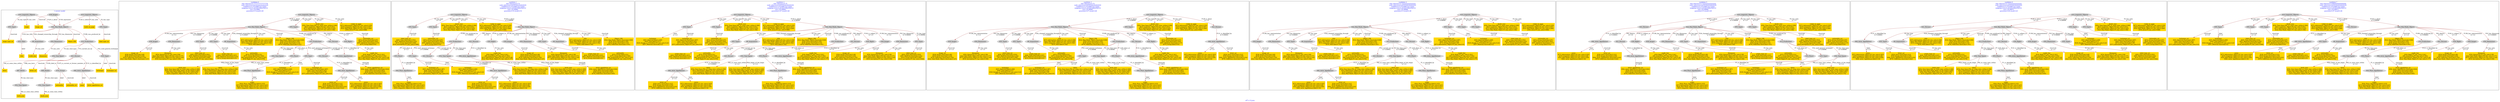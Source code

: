 digraph n0 {
fontcolor="blue"
remincross="true"
label="s07-s-13.json"
subgraph cluster_0 {
label="1-correct model"
n2[style="filled",color="white",fillcolor="lightgray",label="E12_Production1"];
n3[style="filled",color="white",fillcolor="lightgray",label="E21_Person1"];
n4[style="filled",color="white",fillcolor="lightgray",label="E55_Type1"];
n5[style="filled",color="white",fillcolor="lightgray",label="E52_Time-Span1"];
n6[style="filled",color="white",fillcolor="lightgray",label="E69_Death1"];
n7[style="filled",color="white",fillcolor="lightgray",label="E74_Group1"];
n8[style="filled",color="white",fillcolor="lightgray",label="E82_Actor_Appellation1"];
n9[style="filled",color="white",fillcolor="lightgray",label="E67_Birth1"];
n10[shape="plaintext",style="filled",fillcolor="gold",label="Artist_uri"];
n11[style="filled",color="white",fillcolor="lightgray",label="E22_Man-Made_Object1"];
n12[style="filled",color="white",fillcolor="lightgray",label="E35_Title1"];
n13[style="filled",color="white",fillcolor="lightgray",label="E8_Acquisition1"];
n14[style="filled",color="white",fillcolor="lightgray",label="E54_Dimension1"];
n15[shape="plaintext",style="filled",fillcolor="gold",label="Object_URI"];
n16[style="filled",color="white",fillcolor="lightgray",label="E33_Linguistic_Object1"];
n17[style="filled",color="white",fillcolor="lightgray",label="E55_Type2"];
n18[shape="plaintext",style="filled",fillcolor="gold",label="Label_on_page"];
n19[style="filled",color="white",fillcolor="lightgray",label="E33_Linguistic_Object2"];
n20[style="filled",color="white",fillcolor="lightgray",label="E55_Type3"];
n21[shape="plaintext",style="filled",fillcolor="gold",label="origin"];
n22[shape="plaintext",style="filled",fillcolor="gold",label="title"];
n23[style="filled",color="white",fillcolor="lightgray",label="E38_Image1"];
n24[shape="plaintext",style="filled",fillcolor="gold",label="image_url"];
n25[shape="plaintext",style="filled",fillcolor="gold",label="dates"];
n26[style="filled",color="white",fillcolor="lightgray",label="E52_Time-Span2"];
n27[shape="plaintext",style="filled",fillcolor="gold",label="birth_year"];
n28[style="filled",color="white",fillcolor="lightgray",label="E52_Time-Span3"];
n29[shape="plaintext",style="filled",fillcolor="gold",label="death_year"];
n30[shape="plaintext",style="filled",fillcolor="gold",label="dimension"];
n31[shape="plaintext",style="filled",fillcolor="gold",label="technique_uri"];
n32[shape="plaintext",style="filled",fillcolor="gold",label="technique"];
n33[shape="plaintext",style="filled",fillcolor="gold",label="label_type_uri"];
n34[shape="plaintext",style="filled",fillcolor="gold",label="origin_type_uri"];
n35[shape="plaintext",style="filled",fillcolor="gold",label="nationality_uri"];
n36[shape="plaintext",style="filled",fillcolor="gold",label="nationality"];
n37[shape="plaintext",style="filled",fillcolor="gold",label="Artist_appellation_uri"];
n38[shape="plaintext",style="filled",fillcolor="gold",label="name"];
n39[shape="plaintext",style="filled",fillcolor="gold",label="credit_line"];
}
subgraph cluster_1 {
label="candidate 0\nlink coherence:0.7777777777777778\nnode coherence:0.8181818181818182\nconfidence:0.3751698732172543\nmapping score:0.4416435462558312\ncost:134.9996\n-precision:0.5-recall:0.49"
n41[style="filled",color="white",fillcolor="lightgray",label="E12_Production1"];
n42[style="filled",color="white",fillcolor="lightgray",label="E21_Person1"];
n43[style="filled",color="white",fillcolor="lightgray",label="E52_Time-Span2"];
n44[style="filled",color="white",fillcolor="lightgray",label="E53_Place1"];
n45[style="filled",color="white",fillcolor="lightgray",label="E55_Type1"];
n46[style="filled",color="white",fillcolor="lightgray",label="E82_Actor_Appellation1"];
n47[style="filled",color="white",fillcolor="lightgray",label="E21_Person2"];
n48[style="filled",color="white",fillcolor="lightgray",label="E82_Actor_Appellation2"];
n49[style="filled",color="white",fillcolor="lightgray",label="E22_Man-Made_Object1"];
n50[style="filled",color="white",fillcolor="lightgray",label="E30_Right1"];
n51[style="filled",color="white",fillcolor="lightgray",label="E38_Image1"];
n52[style="filled",color="white",fillcolor="lightgray",label="E54_Dimension1"];
n53[style="filled",color="white",fillcolor="lightgray",label="E55_Type2"];
n54[style="filled",color="white",fillcolor="lightgray",label="E55_Type3"];
n55[style="filled",color="white",fillcolor="lightgray",label="E8_Acquisition1"];
n56[style="filled",color="white",fillcolor="lightgray",label="E33_Linguistic_Object2"];
n57[style="filled",color="white",fillcolor="lightgray",label="E55_Type4"];
n58[style="filled",color="white",fillcolor="lightgray",label="E44_Place_Appellation1"];
n59[shape="plaintext",style="filled",fillcolor="gold",label="origin\n[E44_Place_Appellation,label,0.315]\n[E73_Information_Object,P3_has_note,0.247]\n[E22_Man-Made_Object,P3_has_note,0.227]\n[E33_Linguistic_Object,P3_has_note,0.21]"];
n60[shape="plaintext",style="filled",fillcolor="gold",label="dimension\n[E54_Dimension,P3_has_note,0.56]\n[E22_Man-Made_Object,P3_has_note,0.177]\n[E73_Information_Object,P3_has_note,0.154]\n[E34_Inscription,P3_has_note,0.109]"];
n61[shape="plaintext",style="filled",fillcolor="gold",label="nationality\n[E74_Group,label,0.51]\n[E74_Group,classLink,0.305]\n[E8_Acquisition,P3_has_note,0.107]\n[E30_Right,P3_has_note,0.078]"];
n62[shape="plaintext",style="filled",fillcolor="gold",label="title\n[E73_Information_Object,P3_has_note,0.339]\n[E22_Man-Made_Object,P3_has_note,0.326]\n[E33_Linguistic_Object,P3_has_note,0.192]\n[E35_Title,label,0.142]"];
n63[shape="plaintext",style="filled",fillcolor="gold",label="death_year\n[E52_Time-Span,P82_at_some_time_within,0.306]\n[E33_Linguistic_Object,P3_has_note,0.251]\n[E73_Information_Object,P3_has_note,0.245]\n[E22_Man-Made_Object,P3_has_note,0.198]"];
n64[shape="plaintext",style="filled",fillcolor="gold",label="name\n[E73_Information_Object,P3_has_note,0.303]\n[E33_Linguistic_Object,P3_has_note,0.28]\n[E22_Man-Made_Object,P3_has_note,0.226]\n[E82_Actor_Appellation,label,0.19]"];
n65[shape="plaintext",style="filled",fillcolor="gold",label="dates\n[E52_Time-Span,P82_at_some_time_within,0.358]\n[E73_Information_Object,P3_has_note,0.234]\n[E33_Linguistic_Object,P3_has_note,0.215]\n[E22_Man-Made_Object,P3_has_note,0.193]"];
n66[shape="plaintext",style="filled",fillcolor="gold",label="Artist_appellation_uri\n[E82_Actor_Appellation,classLink,0.844]\n[E39_Actor,classLink,0.063]\n[E38_Image,classLink,0.047]\n[E78_Collection,classLink,0.045]"];
n67[shape="plaintext",style="filled",fillcolor="gold",label="Label_on_page\n[E73_Information_Object,P3_has_note,0.335]\n[E33_Linguistic_Object,P3_has_note,0.307]\n[E22_Man-Made_Object,P3_has_note,0.269]\n[E39_Actor,P3_has_note,0.088]"];
n68[shape="plaintext",style="filled",fillcolor="gold",label="Object_URI\n[E22_Man-Made_Object,classLink,0.646]\n[E39_Actor,classLink,0.142]\n[E38_Image,classLink,0.112]\n[E78_Collection,classLink,0.101]"];
n69[shape="plaintext",style="filled",fillcolor="gold",label="technique\n[E57_Material,label,0.309]\n[E55_Type,label,0.271]\n[E29_Design_or_Procedure,P3_has_note,0.22]\n[E57_Material,classLink,0.2]"];
n70[shape="plaintext",style="filled",fillcolor="gold",label="credit_line\n[E30_Right,P3_has_note,0.341]\n[E8_Acquisition,P3_has_note,0.302]\n[E73_Information_Object,P3_has_note,0.18]\n[E22_Man-Made_Object,P3_has_note,0.177]"];
n71[shape="plaintext",style="filled",fillcolor="gold",label="Artist_uri\n[E39_Actor,classLink,0.312]\n[E38_Image,classLink,0.234]\n[E82_Actor_Appellation,classLink,0.232]\n[E78_Collection,classLink,0.222]"];
n72[shape="plaintext",style="filled",fillcolor="gold",label="nationality_uri\n[E74_Group,classLink,0.67]\n[E55_Type,classLink,0.183]\n[E57_Material,classLink,0.117]\n[E74_Group,label,0.03]"];
n73[shape="plaintext",style="filled",fillcolor="gold",label="image_url\n[E38_Image,classLink,0.48]\n[E39_Actor,classLink,0.218]\n[E78_Collection,classLink,0.155]\n[E22_Man-Made_Object,classLink,0.147]"];
n74[shape="plaintext",style="filled",fillcolor="gold",label="label_type_uri\n[E55_Type,classLink,0.553]\n[E57_Material,classLink,0.232]\n[E74_Group,classLink,0.209]\n[E34_Inscription,P3_has_note,0.006]"];
n75[shape="plaintext",style="filled",fillcolor="gold",label="technique_uri\n[E57_Material,classLink,0.387]\n[E55_Type,classLink,0.322]\n[E74_Group,classLink,0.29]\n[E73_Information_Object,P3_has_note,0.0]"];
n76[shape="plaintext",style="filled",fillcolor="gold",label="origin_type_uri\n[E55_Type,classLink,0.557]\n[E57_Material,classLink,0.233]\n[E74_Group,classLink,0.21]"];
n77[shape="plaintext",style="filled",fillcolor="gold",label="birth_year\n[E52_Time-Span,P82_at_some_time_within,0.309]\n[E52_Time-Span,P82a_begin_of_the_begin,0.282]\n[E52_Time-Span,P82b_end_of_the_end,0.235]\n[E33_Linguistic_Object,P3_has_note,0.174]"];
}
subgraph cluster_2 {
label="candidate 1\nlink coherence:0.75\nnode coherence:0.8181818181818182\nconfidence:0.3751698732172543\nmapping score:0.4416435462558312\ncost:134.99962\n-precision:0.53-recall:0.51"
n79[style="filled",color="white",fillcolor="lightgray",label="E12_Production1"];
n80[style="filled",color="white",fillcolor="lightgray",label="E21_Person1"];
n81[style="filled",color="white",fillcolor="lightgray",label="E52_Time-Span2"];
n82[style="filled",color="white",fillcolor="lightgray",label="E53_Place1"];
n83[style="filled",color="white",fillcolor="lightgray",label="E55_Type1"];
n84[style="filled",color="white",fillcolor="lightgray",label="E82_Actor_Appellation1"];
n85[style="filled",color="white",fillcolor="lightgray",label="E21_Person2"];
n86[style="filled",color="white",fillcolor="lightgray",label="E82_Actor_Appellation2"];
n87[style="filled",color="white",fillcolor="lightgray",label="E22_Man-Made_Object1"];
n88[style="filled",color="white",fillcolor="lightgray",label="E30_Right1"];
n89[style="filled",color="white",fillcolor="lightgray",label="E38_Image1"];
n90[style="filled",color="white",fillcolor="lightgray",label="E54_Dimension1"];
n91[style="filled",color="white",fillcolor="lightgray",label="E55_Type3"];
n92[style="filled",color="white",fillcolor="lightgray",label="E8_Acquisition1"];
n93[style="filled",color="white",fillcolor="lightgray",label="E33_Linguistic_Object2"];
n94[style="filled",color="white",fillcolor="lightgray",label="E55_Type2"];
n95[style="filled",color="white",fillcolor="lightgray",label="E55_Type4"];
n96[style="filled",color="white",fillcolor="lightgray",label="E44_Place_Appellation1"];
n97[shape="plaintext",style="filled",fillcolor="gold",label="origin\n[E44_Place_Appellation,label,0.315]\n[E73_Information_Object,P3_has_note,0.247]\n[E22_Man-Made_Object,P3_has_note,0.227]\n[E33_Linguistic_Object,P3_has_note,0.21]"];
n98[shape="plaintext",style="filled",fillcolor="gold",label="dimension\n[E54_Dimension,P3_has_note,0.56]\n[E22_Man-Made_Object,P3_has_note,0.177]\n[E73_Information_Object,P3_has_note,0.154]\n[E34_Inscription,P3_has_note,0.109]"];
n99[shape="plaintext",style="filled",fillcolor="gold",label="nationality\n[E74_Group,label,0.51]\n[E74_Group,classLink,0.305]\n[E8_Acquisition,P3_has_note,0.107]\n[E30_Right,P3_has_note,0.078]"];
n100[shape="plaintext",style="filled",fillcolor="gold",label="title\n[E73_Information_Object,P3_has_note,0.339]\n[E22_Man-Made_Object,P3_has_note,0.326]\n[E33_Linguistic_Object,P3_has_note,0.192]\n[E35_Title,label,0.142]"];
n101[shape="plaintext",style="filled",fillcolor="gold",label="death_year\n[E52_Time-Span,P82_at_some_time_within,0.306]\n[E33_Linguistic_Object,P3_has_note,0.251]\n[E73_Information_Object,P3_has_note,0.245]\n[E22_Man-Made_Object,P3_has_note,0.198]"];
n102[shape="plaintext",style="filled",fillcolor="gold",label="name\n[E73_Information_Object,P3_has_note,0.303]\n[E33_Linguistic_Object,P3_has_note,0.28]\n[E22_Man-Made_Object,P3_has_note,0.226]\n[E82_Actor_Appellation,label,0.19]"];
n103[shape="plaintext",style="filled",fillcolor="gold",label="dates\n[E52_Time-Span,P82_at_some_time_within,0.358]\n[E73_Information_Object,P3_has_note,0.234]\n[E33_Linguistic_Object,P3_has_note,0.215]\n[E22_Man-Made_Object,P3_has_note,0.193]"];
n104[shape="plaintext",style="filled",fillcolor="gold",label="Artist_appellation_uri\n[E82_Actor_Appellation,classLink,0.844]\n[E39_Actor,classLink,0.063]\n[E38_Image,classLink,0.047]\n[E78_Collection,classLink,0.045]"];
n105[shape="plaintext",style="filled",fillcolor="gold",label="Label_on_page\n[E73_Information_Object,P3_has_note,0.335]\n[E33_Linguistic_Object,P3_has_note,0.307]\n[E22_Man-Made_Object,P3_has_note,0.269]\n[E39_Actor,P3_has_note,0.088]"];
n106[shape="plaintext",style="filled",fillcolor="gold",label="Object_URI\n[E22_Man-Made_Object,classLink,0.646]\n[E39_Actor,classLink,0.142]\n[E38_Image,classLink,0.112]\n[E78_Collection,classLink,0.101]"];
n107[shape="plaintext",style="filled",fillcolor="gold",label="technique\n[E57_Material,label,0.309]\n[E55_Type,label,0.271]\n[E29_Design_or_Procedure,P3_has_note,0.22]\n[E57_Material,classLink,0.2]"];
n108[shape="plaintext",style="filled",fillcolor="gold",label="credit_line\n[E30_Right,P3_has_note,0.341]\n[E8_Acquisition,P3_has_note,0.302]\n[E73_Information_Object,P3_has_note,0.18]\n[E22_Man-Made_Object,P3_has_note,0.177]"];
n109[shape="plaintext",style="filled",fillcolor="gold",label="Artist_uri\n[E39_Actor,classLink,0.312]\n[E38_Image,classLink,0.234]\n[E82_Actor_Appellation,classLink,0.232]\n[E78_Collection,classLink,0.222]"];
n110[shape="plaintext",style="filled",fillcolor="gold",label="nationality_uri\n[E74_Group,classLink,0.67]\n[E55_Type,classLink,0.183]\n[E57_Material,classLink,0.117]\n[E74_Group,label,0.03]"];
n111[shape="plaintext",style="filled",fillcolor="gold",label="image_url\n[E38_Image,classLink,0.48]\n[E39_Actor,classLink,0.218]\n[E78_Collection,classLink,0.155]\n[E22_Man-Made_Object,classLink,0.147]"];
n112[shape="plaintext",style="filled",fillcolor="gold",label="label_type_uri\n[E55_Type,classLink,0.553]\n[E57_Material,classLink,0.232]\n[E74_Group,classLink,0.209]\n[E34_Inscription,P3_has_note,0.006]"];
n113[shape="plaintext",style="filled",fillcolor="gold",label="technique_uri\n[E57_Material,classLink,0.387]\n[E55_Type,classLink,0.322]\n[E74_Group,classLink,0.29]\n[E73_Information_Object,P3_has_note,0.0]"];
n114[shape="plaintext",style="filled",fillcolor="gold",label="origin_type_uri\n[E55_Type,classLink,0.557]\n[E57_Material,classLink,0.233]\n[E74_Group,classLink,0.21]"];
n115[shape="plaintext",style="filled",fillcolor="gold",label="birth_year\n[E52_Time-Span,P82_at_some_time_within,0.309]\n[E52_Time-Span,P82a_begin_of_the_begin,0.282]\n[E52_Time-Span,P82b_end_of_the_end,0.235]\n[E33_Linguistic_Object,P3_has_note,0.174]"];
}
subgraph cluster_3 {
label="candidate 2\nlink coherence:0.75\nnode coherence:0.8181818181818182\nconfidence:0.3751698732172543\nmapping score:0.4416435462558312\ncost:134.99964\n-precision:0.47-recall:0.46"
n117[style="filled",color="white",fillcolor="lightgray",label="E12_Production1"];
n118[style="filled",color="white",fillcolor="lightgray",label="E21_Person1"];
n119[style="filled",color="white",fillcolor="lightgray",label="E52_Time-Span2"];
n120[style="filled",color="white",fillcolor="lightgray",label="E53_Place1"];
n121[style="filled",color="white",fillcolor="lightgray",label="E82_Actor_Appellation1"];
n122[style="filled",color="white",fillcolor="lightgray",label="E21_Person2"];
n123[style="filled",color="white",fillcolor="lightgray",label="E82_Actor_Appellation2"];
n124[style="filled",color="white",fillcolor="lightgray",label="E22_Man-Made_Object1"];
n125[style="filled",color="white",fillcolor="lightgray",label="E30_Right1"];
n126[style="filled",color="white",fillcolor="lightgray",label="E38_Image1"];
n127[style="filled",color="white",fillcolor="lightgray",label="E54_Dimension1"];
n128[style="filled",color="white",fillcolor="lightgray",label="E55_Type2"];
n129[style="filled",color="white",fillcolor="lightgray",label="E55_Type3"];
n130[style="filled",color="white",fillcolor="lightgray",label="E8_Acquisition1"];
n131[style="filled",color="white",fillcolor="lightgray",label="E33_Linguistic_Object2"];
n132[style="filled",color="white",fillcolor="lightgray",label="E55_Type1"];
n133[style="filled",color="white",fillcolor="lightgray",label="E55_Type4"];
n134[style="filled",color="white",fillcolor="lightgray",label="E44_Place_Appellation1"];
n135[shape="plaintext",style="filled",fillcolor="gold",label="origin\n[E44_Place_Appellation,label,0.315]\n[E73_Information_Object,P3_has_note,0.247]\n[E22_Man-Made_Object,P3_has_note,0.227]\n[E33_Linguistic_Object,P3_has_note,0.21]"];
n136[shape="plaintext",style="filled",fillcolor="gold",label="dimension\n[E54_Dimension,P3_has_note,0.56]\n[E22_Man-Made_Object,P3_has_note,0.177]\n[E73_Information_Object,P3_has_note,0.154]\n[E34_Inscription,P3_has_note,0.109]"];
n137[shape="plaintext",style="filled",fillcolor="gold",label="nationality\n[E74_Group,label,0.51]\n[E74_Group,classLink,0.305]\n[E8_Acquisition,P3_has_note,0.107]\n[E30_Right,P3_has_note,0.078]"];
n138[shape="plaintext",style="filled",fillcolor="gold",label="title\n[E73_Information_Object,P3_has_note,0.339]\n[E22_Man-Made_Object,P3_has_note,0.326]\n[E33_Linguistic_Object,P3_has_note,0.192]\n[E35_Title,label,0.142]"];
n139[shape="plaintext",style="filled",fillcolor="gold",label="death_year\n[E52_Time-Span,P82_at_some_time_within,0.306]\n[E33_Linguistic_Object,P3_has_note,0.251]\n[E73_Information_Object,P3_has_note,0.245]\n[E22_Man-Made_Object,P3_has_note,0.198]"];
n140[shape="plaintext",style="filled",fillcolor="gold",label="name\n[E73_Information_Object,P3_has_note,0.303]\n[E33_Linguistic_Object,P3_has_note,0.28]\n[E22_Man-Made_Object,P3_has_note,0.226]\n[E82_Actor_Appellation,label,0.19]"];
n141[shape="plaintext",style="filled",fillcolor="gold",label="dates\n[E52_Time-Span,P82_at_some_time_within,0.358]\n[E73_Information_Object,P3_has_note,0.234]\n[E33_Linguistic_Object,P3_has_note,0.215]\n[E22_Man-Made_Object,P3_has_note,0.193]"];
n142[shape="plaintext",style="filled",fillcolor="gold",label="Artist_appellation_uri\n[E82_Actor_Appellation,classLink,0.844]\n[E39_Actor,classLink,0.063]\n[E38_Image,classLink,0.047]\n[E78_Collection,classLink,0.045]"];
n143[shape="plaintext",style="filled",fillcolor="gold",label="Label_on_page\n[E73_Information_Object,P3_has_note,0.335]\n[E33_Linguistic_Object,P3_has_note,0.307]\n[E22_Man-Made_Object,P3_has_note,0.269]\n[E39_Actor,P3_has_note,0.088]"];
n144[shape="plaintext",style="filled",fillcolor="gold",label="Object_URI\n[E22_Man-Made_Object,classLink,0.646]\n[E39_Actor,classLink,0.142]\n[E38_Image,classLink,0.112]\n[E78_Collection,classLink,0.101]"];
n145[shape="plaintext",style="filled",fillcolor="gold",label="technique\n[E57_Material,label,0.309]\n[E55_Type,label,0.271]\n[E29_Design_or_Procedure,P3_has_note,0.22]\n[E57_Material,classLink,0.2]"];
n146[shape="plaintext",style="filled",fillcolor="gold",label="credit_line\n[E30_Right,P3_has_note,0.341]\n[E8_Acquisition,P3_has_note,0.302]\n[E73_Information_Object,P3_has_note,0.18]\n[E22_Man-Made_Object,P3_has_note,0.177]"];
n147[shape="plaintext",style="filled",fillcolor="gold",label="Artist_uri\n[E39_Actor,classLink,0.312]\n[E38_Image,classLink,0.234]\n[E82_Actor_Appellation,classLink,0.232]\n[E78_Collection,classLink,0.222]"];
n148[shape="plaintext",style="filled",fillcolor="gold",label="nationality_uri\n[E74_Group,classLink,0.67]\n[E55_Type,classLink,0.183]\n[E57_Material,classLink,0.117]\n[E74_Group,label,0.03]"];
n149[shape="plaintext",style="filled",fillcolor="gold",label="image_url\n[E38_Image,classLink,0.48]\n[E39_Actor,classLink,0.218]\n[E78_Collection,classLink,0.155]\n[E22_Man-Made_Object,classLink,0.147]"];
n150[shape="plaintext",style="filled",fillcolor="gold",label="label_type_uri\n[E55_Type,classLink,0.553]\n[E57_Material,classLink,0.232]\n[E74_Group,classLink,0.209]\n[E34_Inscription,P3_has_note,0.006]"];
n151[shape="plaintext",style="filled",fillcolor="gold",label="technique_uri\n[E57_Material,classLink,0.387]\n[E55_Type,classLink,0.322]\n[E74_Group,classLink,0.29]\n[E73_Information_Object,P3_has_note,0.0]"];
n152[shape="plaintext",style="filled",fillcolor="gold",label="origin_type_uri\n[E55_Type,classLink,0.557]\n[E57_Material,classLink,0.233]\n[E74_Group,classLink,0.21]"];
n153[shape="plaintext",style="filled",fillcolor="gold",label="birth_year\n[E52_Time-Span,P82_at_some_time_within,0.309]\n[E52_Time-Span,P82a_begin_of_the_begin,0.282]\n[E52_Time-Span,P82b_end_of_the_end,0.235]\n[E33_Linguistic_Object,P3_has_note,0.174]"];
}
subgraph cluster_4 {
label="candidate 3\nlink coherence:0.75\nnode coherence:0.8181818181818182\nconfidence:0.3751698732172543\nmapping score:0.4416435462558312\ncost:134.99967\n-precision:0.47-recall:0.46"
n155[style="filled",color="white",fillcolor="lightgray",label="E12_Production1"];
n156[style="filled",color="white",fillcolor="lightgray",label="E52_Time-Span2"];
n157[style="filled",color="white",fillcolor="lightgray",label="E53_Place1"];
n158[style="filled",color="white",fillcolor="lightgray",label="E55_Type1"];
n159[style="filled",color="white",fillcolor="lightgray",label="E21_Person1"];
n160[style="filled",color="white",fillcolor="lightgray",label="E82_Actor_Appellation1"];
n161[style="filled",color="white",fillcolor="lightgray",label="E21_Person2"];
n162[style="filled",color="white",fillcolor="lightgray",label="E82_Actor_Appellation2"];
n163[style="filled",color="white",fillcolor="lightgray",label="E22_Man-Made_Object1"];
n164[style="filled",color="white",fillcolor="lightgray",label="E30_Right1"];
n165[style="filled",color="white",fillcolor="lightgray",label="E38_Image1"];
n166[style="filled",color="white",fillcolor="lightgray",label="E54_Dimension1"];
n167[style="filled",color="white",fillcolor="lightgray",label="E55_Type2"];
n168[style="filled",color="white",fillcolor="lightgray",label="E55_Type3"];
n169[style="filled",color="white",fillcolor="lightgray",label="E8_Acquisition1"];
n170[style="filled",color="white",fillcolor="lightgray",label="E33_Linguistic_Object2"];
n171[style="filled",color="white",fillcolor="lightgray",label="E55_Type4"];
n172[style="filled",color="white",fillcolor="lightgray",label="E44_Place_Appellation1"];
n173[shape="plaintext",style="filled",fillcolor="gold",label="origin\n[E44_Place_Appellation,label,0.315]\n[E73_Information_Object,P3_has_note,0.247]\n[E22_Man-Made_Object,P3_has_note,0.227]\n[E33_Linguistic_Object,P3_has_note,0.21]"];
n174[shape="plaintext",style="filled",fillcolor="gold",label="dimension\n[E54_Dimension,P3_has_note,0.56]\n[E22_Man-Made_Object,P3_has_note,0.177]\n[E73_Information_Object,P3_has_note,0.154]\n[E34_Inscription,P3_has_note,0.109]"];
n175[shape="plaintext",style="filled",fillcolor="gold",label="nationality\n[E74_Group,label,0.51]\n[E74_Group,classLink,0.305]\n[E8_Acquisition,P3_has_note,0.107]\n[E30_Right,P3_has_note,0.078]"];
n176[shape="plaintext",style="filled",fillcolor="gold",label="title\n[E73_Information_Object,P3_has_note,0.339]\n[E22_Man-Made_Object,P3_has_note,0.326]\n[E33_Linguistic_Object,P3_has_note,0.192]\n[E35_Title,label,0.142]"];
n177[shape="plaintext",style="filled",fillcolor="gold",label="death_year\n[E52_Time-Span,P82_at_some_time_within,0.306]\n[E33_Linguistic_Object,P3_has_note,0.251]\n[E73_Information_Object,P3_has_note,0.245]\n[E22_Man-Made_Object,P3_has_note,0.198]"];
n178[shape="plaintext",style="filled",fillcolor="gold",label="name\n[E73_Information_Object,P3_has_note,0.303]\n[E33_Linguistic_Object,P3_has_note,0.28]\n[E22_Man-Made_Object,P3_has_note,0.226]\n[E82_Actor_Appellation,label,0.19]"];
n179[shape="plaintext",style="filled",fillcolor="gold",label="dates\n[E52_Time-Span,P82_at_some_time_within,0.358]\n[E73_Information_Object,P3_has_note,0.234]\n[E33_Linguistic_Object,P3_has_note,0.215]\n[E22_Man-Made_Object,P3_has_note,0.193]"];
n180[shape="plaintext",style="filled",fillcolor="gold",label="Artist_appellation_uri\n[E82_Actor_Appellation,classLink,0.844]\n[E39_Actor,classLink,0.063]\n[E38_Image,classLink,0.047]\n[E78_Collection,classLink,0.045]"];
n181[shape="plaintext",style="filled",fillcolor="gold",label="Label_on_page\n[E73_Information_Object,P3_has_note,0.335]\n[E33_Linguistic_Object,P3_has_note,0.307]\n[E22_Man-Made_Object,P3_has_note,0.269]\n[E39_Actor,P3_has_note,0.088]"];
n182[shape="plaintext",style="filled",fillcolor="gold",label="Object_URI\n[E22_Man-Made_Object,classLink,0.646]\n[E39_Actor,classLink,0.142]\n[E38_Image,classLink,0.112]\n[E78_Collection,classLink,0.101]"];
n183[shape="plaintext",style="filled",fillcolor="gold",label="technique\n[E57_Material,label,0.309]\n[E55_Type,label,0.271]\n[E29_Design_or_Procedure,P3_has_note,0.22]\n[E57_Material,classLink,0.2]"];
n184[shape="plaintext",style="filled",fillcolor="gold",label="credit_line\n[E30_Right,P3_has_note,0.341]\n[E8_Acquisition,P3_has_note,0.302]\n[E73_Information_Object,P3_has_note,0.18]\n[E22_Man-Made_Object,P3_has_note,0.177]"];
n185[shape="plaintext",style="filled",fillcolor="gold",label="Artist_uri\n[E39_Actor,classLink,0.312]\n[E38_Image,classLink,0.234]\n[E82_Actor_Appellation,classLink,0.232]\n[E78_Collection,classLink,0.222]"];
n186[shape="plaintext",style="filled",fillcolor="gold",label="nationality_uri\n[E74_Group,classLink,0.67]\n[E55_Type,classLink,0.183]\n[E57_Material,classLink,0.117]\n[E74_Group,label,0.03]"];
n187[shape="plaintext",style="filled",fillcolor="gold",label="image_url\n[E38_Image,classLink,0.48]\n[E39_Actor,classLink,0.218]\n[E78_Collection,classLink,0.155]\n[E22_Man-Made_Object,classLink,0.147]"];
n188[shape="plaintext",style="filled",fillcolor="gold",label="label_type_uri\n[E55_Type,classLink,0.553]\n[E57_Material,classLink,0.232]\n[E74_Group,classLink,0.209]\n[E34_Inscription,P3_has_note,0.006]"];
n189[shape="plaintext",style="filled",fillcolor="gold",label="technique_uri\n[E57_Material,classLink,0.387]\n[E55_Type,classLink,0.322]\n[E74_Group,classLink,0.29]\n[E73_Information_Object,P3_has_note,0.0]"];
n190[shape="plaintext",style="filled",fillcolor="gold",label="origin_type_uri\n[E55_Type,classLink,0.557]\n[E57_Material,classLink,0.233]\n[E74_Group,classLink,0.21]"];
n191[shape="plaintext",style="filled",fillcolor="gold",label="birth_year\n[E52_Time-Span,P82_at_some_time_within,0.309]\n[E52_Time-Span,P82a_begin_of_the_begin,0.282]\n[E52_Time-Span,P82b_end_of_the_end,0.235]\n[E33_Linguistic_Object,P3_has_note,0.174]"];
}
subgraph cluster_5 {
label="candidate 4\nlink coherence:0.7222222222222222\nnode coherence:0.8181818181818182\nconfidence:0.3751698732172543\nmapping score:0.4416435462558312\ncost:134.99966\n-precision:0.5-recall:0.49"
n193[style="filled",color="white",fillcolor="lightgray",label="E12_Production1"];
n194[style="filled",color="white",fillcolor="lightgray",label="E21_Person1"];
n195[style="filled",color="white",fillcolor="lightgray",label="E52_Time-Span2"];
n196[style="filled",color="white",fillcolor="lightgray",label="E53_Place1"];
n197[style="filled",color="white",fillcolor="lightgray",label="E82_Actor_Appellation1"];
n198[style="filled",color="white",fillcolor="lightgray",label="E21_Person2"];
n199[style="filled",color="white",fillcolor="lightgray",label="E82_Actor_Appellation2"];
n200[style="filled",color="white",fillcolor="lightgray",label="E22_Man-Made_Object1"];
n201[style="filled",color="white",fillcolor="lightgray",label="E30_Right1"];
n202[style="filled",color="white",fillcolor="lightgray",label="E38_Image1"];
n203[style="filled",color="white",fillcolor="lightgray",label="E54_Dimension1"];
n204[style="filled",color="white",fillcolor="lightgray",label="E55_Type3"];
n205[style="filled",color="white",fillcolor="lightgray",label="E8_Acquisition1"];
n206[style="filled",color="white",fillcolor="lightgray",label="E33_Linguistic_Object2"];
n207[style="filled",color="white",fillcolor="lightgray",label="E55_Type1"];
n208[style="filled",color="white",fillcolor="lightgray",label="E55_Type2"];
n209[style="filled",color="white",fillcolor="lightgray",label="E55_Type4"];
n210[style="filled",color="white",fillcolor="lightgray",label="E44_Place_Appellation1"];
n211[shape="plaintext",style="filled",fillcolor="gold",label="origin\n[E44_Place_Appellation,label,0.315]\n[E73_Information_Object,P3_has_note,0.247]\n[E22_Man-Made_Object,P3_has_note,0.227]\n[E33_Linguistic_Object,P3_has_note,0.21]"];
n212[shape="plaintext",style="filled",fillcolor="gold",label="dimension\n[E54_Dimension,P3_has_note,0.56]\n[E22_Man-Made_Object,P3_has_note,0.177]\n[E73_Information_Object,P3_has_note,0.154]\n[E34_Inscription,P3_has_note,0.109]"];
n213[shape="plaintext",style="filled",fillcolor="gold",label="nationality\n[E74_Group,label,0.51]\n[E74_Group,classLink,0.305]\n[E8_Acquisition,P3_has_note,0.107]\n[E30_Right,P3_has_note,0.078]"];
n214[shape="plaintext",style="filled",fillcolor="gold",label="title\n[E73_Information_Object,P3_has_note,0.339]\n[E22_Man-Made_Object,P3_has_note,0.326]\n[E33_Linguistic_Object,P3_has_note,0.192]\n[E35_Title,label,0.142]"];
n215[shape="plaintext",style="filled",fillcolor="gold",label="death_year\n[E52_Time-Span,P82_at_some_time_within,0.306]\n[E33_Linguistic_Object,P3_has_note,0.251]\n[E73_Information_Object,P3_has_note,0.245]\n[E22_Man-Made_Object,P3_has_note,0.198]"];
n216[shape="plaintext",style="filled",fillcolor="gold",label="name\n[E73_Information_Object,P3_has_note,0.303]\n[E33_Linguistic_Object,P3_has_note,0.28]\n[E22_Man-Made_Object,P3_has_note,0.226]\n[E82_Actor_Appellation,label,0.19]"];
n217[shape="plaintext",style="filled",fillcolor="gold",label="dates\n[E52_Time-Span,P82_at_some_time_within,0.358]\n[E73_Information_Object,P3_has_note,0.234]\n[E33_Linguistic_Object,P3_has_note,0.215]\n[E22_Man-Made_Object,P3_has_note,0.193]"];
n218[shape="plaintext",style="filled",fillcolor="gold",label="Artist_appellation_uri\n[E82_Actor_Appellation,classLink,0.844]\n[E39_Actor,classLink,0.063]\n[E38_Image,classLink,0.047]\n[E78_Collection,classLink,0.045]"];
n219[shape="plaintext",style="filled",fillcolor="gold",label="Label_on_page\n[E73_Information_Object,P3_has_note,0.335]\n[E33_Linguistic_Object,P3_has_note,0.307]\n[E22_Man-Made_Object,P3_has_note,0.269]\n[E39_Actor,P3_has_note,0.088]"];
n220[shape="plaintext",style="filled",fillcolor="gold",label="Object_URI\n[E22_Man-Made_Object,classLink,0.646]\n[E39_Actor,classLink,0.142]\n[E38_Image,classLink,0.112]\n[E78_Collection,classLink,0.101]"];
n221[shape="plaintext",style="filled",fillcolor="gold",label="technique\n[E57_Material,label,0.309]\n[E55_Type,label,0.271]\n[E29_Design_or_Procedure,P3_has_note,0.22]\n[E57_Material,classLink,0.2]"];
n222[shape="plaintext",style="filled",fillcolor="gold",label="credit_line\n[E30_Right,P3_has_note,0.341]\n[E8_Acquisition,P3_has_note,0.302]\n[E73_Information_Object,P3_has_note,0.18]\n[E22_Man-Made_Object,P3_has_note,0.177]"];
n223[shape="plaintext",style="filled",fillcolor="gold",label="Artist_uri\n[E39_Actor,classLink,0.312]\n[E38_Image,classLink,0.234]\n[E82_Actor_Appellation,classLink,0.232]\n[E78_Collection,classLink,0.222]"];
n224[shape="plaintext",style="filled",fillcolor="gold",label="nationality_uri\n[E74_Group,classLink,0.67]\n[E55_Type,classLink,0.183]\n[E57_Material,classLink,0.117]\n[E74_Group,label,0.03]"];
n225[shape="plaintext",style="filled",fillcolor="gold",label="image_url\n[E38_Image,classLink,0.48]\n[E39_Actor,classLink,0.218]\n[E78_Collection,classLink,0.155]\n[E22_Man-Made_Object,classLink,0.147]"];
n226[shape="plaintext",style="filled",fillcolor="gold",label="label_type_uri\n[E55_Type,classLink,0.553]\n[E57_Material,classLink,0.232]\n[E74_Group,classLink,0.209]\n[E34_Inscription,P3_has_note,0.006]"];
n227[shape="plaintext",style="filled",fillcolor="gold",label="technique_uri\n[E57_Material,classLink,0.387]\n[E55_Type,classLink,0.322]\n[E74_Group,classLink,0.29]\n[E73_Information_Object,P3_has_note,0.0]"];
n228[shape="plaintext",style="filled",fillcolor="gold",label="origin_type_uri\n[E55_Type,classLink,0.557]\n[E57_Material,classLink,0.233]\n[E74_Group,classLink,0.21]"];
n229[shape="plaintext",style="filled",fillcolor="gold",label="birth_year\n[E52_Time-Span,P82_at_some_time_within,0.309]\n[E52_Time-Span,P82a_begin_of_the_begin,0.282]\n[E52_Time-Span,P82b_end_of_the_end,0.235]\n[E33_Linguistic_Object,P3_has_note,0.174]"];
}
subgraph cluster_6 {
label="candidate 5\nlink coherence:0.7222222222222222\nnode coherence:0.8181818181818182\nconfidence:0.3751698732172543\nmapping score:0.4416435462558312\ncost:134.99969\n-precision:0.5-recall:0.49"
n231[style="filled",color="white",fillcolor="lightgray",label="E12_Production1"];
n232[style="filled",color="white",fillcolor="lightgray",label="E52_Time-Span2"];
n233[style="filled",color="white",fillcolor="lightgray",label="E53_Place1"];
n234[style="filled",color="white",fillcolor="lightgray",label="E55_Type1"];
n235[style="filled",color="white",fillcolor="lightgray",label="E21_Person1"];
n236[style="filled",color="white",fillcolor="lightgray",label="E82_Actor_Appellation1"];
n237[style="filled",color="white",fillcolor="lightgray",label="E21_Person2"];
n238[style="filled",color="white",fillcolor="lightgray",label="E82_Actor_Appellation2"];
n239[style="filled",color="white",fillcolor="lightgray",label="E22_Man-Made_Object1"];
n240[style="filled",color="white",fillcolor="lightgray",label="E30_Right1"];
n241[style="filled",color="white",fillcolor="lightgray",label="E38_Image1"];
n242[style="filled",color="white",fillcolor="lightgray",label="E54_Dimension1"];
n243[style="filled",color="white",fillcolor="lightgray",label="E55_Type3"];
n244[style="filled",color="white",fillcolor="lightgray",label="E8_Acquisition1"];
n245[style="filled",color="white",fillcolor="lightgray",label="E33_Linguistic_Object2"];
n246[style="filled",color="white",fillcolor="lightgray",label="E55_Type2"];
n247[style="filled",color="white",fillcolor="lightgray",label="E55_Type4"];
n248[style="filled",color="white",fillcolor="lightgray",label="E44_Place_Appellation1"];
n249[shape="plaintext",style="filled",fillcolor="gold",label="origin\n[E44_Place_Appellation,label,0.315]\n[E73_Information_Object,P3_has_note,0.247]\n[E22_Man-Made_Object,P3_has_note,0.227]\n[E33_Linguistic_Object,P3_has_note,0.21]"];
n250[shape="plaintext",style="filled",fillcolor="gold",label="dimension\n[E54_Dimension,P3_has_note,0.56]\n[E22_Man-Made_Object,P3_has_note,0.177]\n[E73_Information_Object,P3_has_note,0.154]\n[E34_Inscription,P3_has_note,0.109]"];
n251[shape="plaintext",style="filled",fillcolor="gold",label="nationality\n[E74_Group,label,0.51]\n[E74_Group,classLink,0.305]\n[E8_Acquisition,P3_has_note,0.107]\n[E30_Right,P3_has_note,0.078]"];
n252[shape="plaintext",style="filled",fillcolor="gold",label="title\n[E73_Information_Object,P3_has_note,0.339]\n[E22_Man-Made_Object,P3_has_note,0.326]\n[E33_Linguistic_Object,P3_has_note,0.192]\n[E35_Title,label,0.142]"];
n253[shape="plaintext",style="filled",fillcolor="gold",label="death_year\n[E52_Time-Span,P82_at_some_time_within,0.306]\n[E33_Linguistic_Object,P3_has_note,0.251]\n[E73_Information_Object,P3_has_note,0.245]\n[E22_Man-Made_Object,P3_has_note,0.198]"];
n254[shape="plaintext",style="filled",fillcolor="gold",label="name\n[E73_Information_Object,P3_has_note,0.303]\n[E33_Linguistic_Object,P3_has_note,0.28]\n[E22_Man-Made_Object,P3_has_note,0.226]\n[E82_Actor_Appellation,label,0.19]"];
n255[shape="plaintext",style="filled",fillcolor="gold",label="dates\n[E52_Time-Span,P82_at_some_time_within,0.358]\n[E73_Information_Object,P3_has_note,0.234]\n[E33_Linguistic_Object,P3_has_note,0.215]\n[E22_Man-Made_Object,P3_has_note,0.193]"];
n256[shape="plaintext",style="filled",fillcolor="gold",label="Artist_appellation_uri\n[E82_Actor_Appellation,classLink,0.844]\n[E39_Actor,classLink,0.063]\n[E38_Image,classLink,0.047]\n[E78_Collection,classLink,0.045]"];
n257[shape="plaintext",style="filled",fillcolor="gold",label="Label_on_page\n[E73_Information_Object,P3_has_note,0.335]\n[E33_Linguistic_Object,P3_has_note,0.307]\n[E22_Man-Made_Object,P3_has_note,0.269]\n[E39_Actor,P3_has_note,0.088]"];
n258[shape="plaintext",style="filled",fillcolor="gold",label="Object_URI\n[E22_Man-Made_Object,classLink,0.646]\n[E39_Actor,classLink,0.142]\n[E38_Image,classLink,0.112]\n[E78_Collection,classLink,0.101]"];
n259[shape="plaintext",style="filled",fillcolor="gold",label="technique\n[E57_Material,label,0.309]\n[E55_Type,label,0.271]\n[E29_Design_or_Procedure,P3_has_note,0.22]\n[E57_Material,classLink,0.2]"];
n260[shape="plaintext",style="filled",fillcolor="gold",label="credit_line\n[E30_Right,P3_has_note,0.341]\n[E8_Acquisition,P3_has_note,0.302]\n[E73_Information_Object,P3_has_note,0.18]\n[E22_Man-Made_Object,P3_has_note,0.177]"];
n261[shape="plaintext",style="filled",fillcolor="gold",label="Artist_uri\n[E39_Actor,classLink,0.312]\n[E38_Image,classLink,0.234]\n[E82_Actor_Appellation,classLink,0.232]\n[E78_Collection,classLink,0.222]"];
n262[shape="plaintext",style="filled",fillcolor="gold",label="nationality_uri\n[E74_Group,classLink,0.67]\n[E55_Type,classLink,0.183]\n[E57_Material,classLink,0.117]\n[E74_Group,label,0.03]"];
n263[shape="plaintext",style="filled",fillcolor="gold",label="image_url\n[E38_Image,classLink,0.48]\n[E39_Actor,classLink,0.218]\n[E78_Collection,classLink,0.155]\n[E22_Man-Made_Object,classLink,0.147]"];
n264[shape="plaintext",style="filled",fillcolor="gold",label="label_type_uri\n[E55_Type,classLink,0.553]\n[E57_Material,classLink,0.232]\n[E74_Group,classLink,0.209]\n[E34_Inscription,P3_has_note,0.006]"];
n265[shape="plaintext",style="filled",fillcolor="gold",label="technique_uri\n[E57_Material,classLink,0.387]\n[E55_Type,classLink,0.322]\n[E74_Group,classLink,0.29]\n[E73_Information_Object,P3_has_note,0.0]"];
n266[shape="plaintext",style="filled",fillcolor="gold",label="origin_type_uri\n[E55_Type,classLink,0.557]\n[E57_Material,classLink,0.233]\n[E74_Group,classLink,0.21]"];
n267[shape="plaintext",style="filled",fillcolor="gold",label="birth_year\n[E52_Time-Span,P82_at_some_time_within,0.309]\n[E52_Time-Span,P82a_begin_of_the_begin,0.282]\n[E52_Time-Span,P82b_end_of_the_end,0.235]\n[E33_Linguistic_Object,P3_has_note,0.174]"];
}
subgraph cluster_7 {
label="candidate 6\nlink coherence:0.7222222222222222\nnode coherence:0.8181818181818182\nconfidence:0.3751698732172543\nmapping score:0.4416435462558312\ncost:134.99971\n-precision:0.44-recall:0.43"
n269[style="filled",color="white",fillcolor="lightgray",label="E12_Production1"];
n270[style="filled",color="white",fillcolor="lightgray",label="E52_Time-Span2"];
n271[style="filled",color="white",fillcolor="lightgray",label="E53_Place1"];
n272[style="filled",color="white",fillcolor="lightgray",label="E21_Person1"];
n273[style="filled",color="white",fillcolor="lightgray",label="E82_Actor_Appellation1"];
n274[style="filled",color="white",fillcolor="lightgray",label="E21_Person2"];
n275[style="filled",color="white",fillcolor="lightgray",label="E82_Actor_Appellation2"];
n276[style="filled",color="white",fillcolor="lightgray",label="E22_Man-Made_Object1"];
n277[style="filled",color="white",fillcolor="lightgray",label="E30_Right1"];
n278[style="filled",color="white",fillcolor="lightgray",label="E38_Image1"];
n279[style="filled",color="white",fillcolor="lightgray",label="E54_Dimension1"];
n280[style="filled",color="white",fillcolor="lightgray",label="E55_Type2"];
n281[style="filled",color="white",fillcolor="lightgray",label="E55_Type3"];
n282[style="filled",color="white",fillcolor="lightgray",label="E8_Acquisition1"];
n283[style="filled",color="white",fillcolor="lightgray",label="E33_Linguistic_Object2"];
n284[style="filled",color="white",fillcolor="lightgray",label="E55_Type1"];
n285[style="filled",color="white",fillcolor="lightgray",label="E55_Type4"];
n286[style="filled",color="white",fillcolor="lightgray",label="E44_Place_Appellation1"];
n287[shape="plaintext",style="filled",fillcolor="gold",label="origin\n[E44_Place_Appellation,label,0.315]\n[E73_Information_Object,P3_has_note,0.247]\n[E22_Man-Made_Object,P3_has_note,0.227]\n[E33_Linguistic_Object,P3_has_note,0.21]"];
n288[shape="plaintext",style="filled",fillcolor="gold",label="dimension\n[E54_Dimension,P3_has_note,0.56]\n[E22_Man-Made_Object,P3_has_note,0.177]\n[E73_Information_Object,P3_has_note,0.154]\n[E34_Inscription,P3_has_note,0.109]"];
n289[shape="plaintext",style="filled",fillcolor="gold",label="nationality\n[E74_Group,label,0.51]\n[E74_Group,classLink,0.305]\n[E8_Acquisition,P3_has_note,0.107]\n[E30_Right,P3_has_note,0.078]"];
n290[shape="plaintext",style="filled",fillcolor="gold",label="title\n[E73_Information_Object,P3_has_note,0.339]\n[E22_Man-Made_Object,P3_has_note,0.326]\n[E33_Linguistic_Object,P3_has_note,0.192]\n[E35_Title,label,0.142]"];
n291[shape="plaintext",style="filled",fillcolor="gold",label="death_year\n[E52_Time-Span,P82_at_some_time_within,0.306]\n[E33_Linguistic_Object,P3_has_note,0.251]\n[E73_Information_Object,P3_has_note,0.245]\n[E22_Man-Made_Object,P3_has_note,0.198]"];
n292[shape="plaintext",style="filled",fillcolor="gold",label="name\n[E73_Information_Object,P3_has_note,0.303]\n[E33_Linguistic_Object,P3_has_note,0.28]\n[E22_Man-Made_Object,P3_has_note,0.226]\n[E82_Actor_Appellation,label,0.19]"];
n293[shape="plaintext",style="filled",fillcolor="gold",label="dates\n[E52_Time-Span,P82_at_some_time_within,0.358]\n[E73_Information_Object,P3_has_note,0.234]\n[E33_Linguistic_Object,P3_has_note,0.215]\n[E22_Man-Made_Object,P3_has_note,0.193]"];
n294[shape="plaintext",style="filled",fillcolor="gold",label="Artist_appellation_uri\n[E82_Actor_Appellation,classLink,0.844]\n[E39_Actor,classLink,0.063]\n[E38_Image,classLink,0.047]\n[E78_Collection,classLink,0.045]"];
n295[shape="plaintext",style="filled",fillcolor="gold",label="Label_on_page\n[E73_Information_Object,P3_has_note,0.335]\n[E33_Linguistic_Object,P3_has_note,0.307]\n[E22_Man-Made_Object,P3_has_note,0.269]\n[E39_Actor,P3_has_note,0.088]"];
n296[shape="plaintext",style="filled",fillcolor="gold",label="Object_URI\n[E22_Man-Made_Object,classLink,0.646]\n[E39_Actor,classLink,0.142]\n[E38_Image,classLink,0.112]\n[E78_Collection,classLink,0.101]"];
n297[shape="plaintext",style="filled",fillcolor="gold",label="technique\n[E57_Material,label,0.309]\n[E55_Type,label,0.271]\n[E29_Design_or_Procedure,P3_has_note,0.22]\n[E57_Material,classLink,0.2]"];
n298[shape="plaintext",style="filled",fillcolor="gold",label="credit_line\n[E30_Right,P3_has_note,0.341]\n[E8_Acquisition,P3_has_note,0.302]\n[E73_Information_Object,P3_has_note,0.18]\n[E22_Man-Made_Object,P3_has_note,0.177]"];
n299[shape="plaintext",style="filled",fillcolor="gold",label="Artist_uri\n[E39_Actor,classLink,0.312]\n[E38_Image,classLink,0.234]\n[E82_Actor_Appellation,classLink,0.232]\n[E78_Collection,classLink,0.222]"];
n300[shape="plaintext",style="filled",fillcolor="gold",label="nationality_uri\n[E74_Group,classLink,0.67]\n[E55_Type,classLink,0.183]\n[E57_Material,classLink,0.117]\n[E74_Group,label,0.03]"];
n301[shape="plaintext",style="filled",fillcolor="gold",label="image_url\n[E38_Image,classLink,0.48]\n[E39_Actor,classLink,0.218]\n[E78_Collection,classLink,0.155]\n[E22_Man-Made_Object,classLink,0.147]"];
n302[shape="plaintext",style="filled",fillcolor="gold",label="label_type_uri\n[E55_Type,classLink,0.553]\n[E57_Material,classLink,0.232]\n[E74_Group,classLink,0.209]\n[E34_Inscription,P3_has_note,0.006]"];
n303[shape="plaintext",style="filled",fillcolor="gold",label="technique_uri\n[E57_Material,classLink,0.387]\n[E55_Type,classLink,0.322]\n[E74_Group,classLink,0.29]\n[E73_Information_Object,P3_has_note,0.0]"];
n304[shape="plaintext",style="filled",fillcolor="gold",label="origin_type_uri\n[E55_Type,classLink,0.557]\n[E57_Material,classLink,0.233]\n[E74_Group,classLink,0.21]"];
n305[shape="plaintext",style="filled",fillcolor="gold",label="birth_year\n[E52_Time-Span,P82_at_some_time_within,0.309]\n[E52_Time-Span,P82a_begin_of_the_begin,0.282]\n[E52_Time-Span,P82b_end_of_the_end,0.235]\n[E33_Linguistic_Object,P3_has_note,0.174]"];
}
subgraph cluster_8 {
label="candidate 7\nlink coherence:0.6944444444444444\nnode coherence:0.8181818181818182\nconfidence:0.3751698732172543\nmapping score:0.4416435462558312\ncost:134.99973\n-precision:0.47-recall:0.46"
n307[style="filled",color="white",fillcolor="lightgray",label="E12_Production1"];
n308[style="filled",color="white",fillcolor="lightgray",label="E52_Time-Span2"];
n309[style="filled",color="white",fillcolor="lightgray",label="E53_Place1"];
n310[style="filled",color="white",fillcolor="lightgray",label="E21_Person1"];
n311[style="filled",color="white",fillcolor="lightgray",label="E82_Actor_Appellation1"];
n312[style="filled",color="white",fillcolor="lightgray",label="E21_Person2"];
n313[style="filled",color="white",fillcolor="lightgray",label="E82_Actor_Appellation2"];
n314[style="filled",color="white",fillcolor="lightgray",label="E22_Man-Made_Object1"];
n315[style="filled",color="white",fillcolor="lightgray",label="E30_Right1"];
n316[style="filled",color="white",fillcolor="lightgray",label="E38_Image1"];
n317[style="filled",color="white",fillcolor="lightgray",label="E54_Dimension1"];
n318[style="filled",color="white",fillcolor="lightgray",label="E55_Type3"];
n319[style="filled",color="white",fillcolor="lightgray",label="E8_Acquisition1"];
n320[style="filled",color="white",fillcolor="lightgray",label="E33_Linguistic_Object2"];
n321[style="filled",color="white",fillcolor="lightgray",label="E55_Type1"];
n322[style="filled",color="white",fillcolor="lightgray",label="E55_Type2"];
n323[style="filled",color="white",fillcolor="lightgray",label="E55_Type4"];
n324[style="filled",color="white",fillcolor="lightgray",label="E44_Place_Appellation1"];
n325[shape="plaintext",style="filled",fillcolor="gold",label="origin\n[E44_Place_Appellation,label,0.315]\n[E73_Information_Object,P3_has_note,0.247]\n[E22_Man-Made_Object,P3_has_note,0.227]\n[E33_Linguistic_Object,P3_has_note,0.21]"];
n326[shape="plaintext",style="filled",fillcolor="gold",label="dimension\n[E54_Dimension,P3_has_note,0.56]\n[E22_Man-Made_Object,P3_has_note,0.177]\n[E73_Information_Object,P3_has_note,0.154]\n[E34_Inscription,P3_has_note,0.109]"];
n327[shape="plaintext",style="filled",fillcolor="gold",label="nationality\n[E74_Group,label,0.51]\n[E74_Group,classLink,0.305]\n[E8_Acquisition,P3_has_note,0.107]\n[E30_Right,P3_has_note,0.078]"];
n328[shape="plaintext",style="filled",fillcolor="gold",label="title\n[E73_Information_Object,P3_has_note,0.339]\n[E22_Man-Made_Object,P3_has_note,0.326]\n[E33_Linguistic_Object,P3_has_note,0.192]\n[E35_Title,label,0.142]"];
n329[shape="plaintext",style="filled",fillcolor="gold",label="death_year\n[E52_Time-Span,P82_at_some_time_within,0.306]\n[E33_Linguistic_Object,P3_has_note,0.251]\n[E73_Information_Object,P3_has_note,0.245]\n[E22_Man-Made_Object,P3_has_note,0.198]"];
n330[shape="plaintext",style="filled",fillcolor="gold",label="name\n[E73_Information_Object,P3_has_note,0.303]\n[E33_Linguistic_Object,P3_has_note,0.28]\n[E22_Man-Made_Object,P3_has_note,0.226]\n[E82_Actor_Appellation,label,0.19]"];
n331[shape="plaintext",style="filled",fillcolor="gold",label="dates\n[E52_Time-Span,P82_at_some_time_within,0.358]\n[E73_Information_Object,P3_has_note,0.234]\n[E33_Linguistic_Object,P3_has_note,0.215]\n[E22_Man-Made_Object,P3_has_note,0.193]"];
n332[shape="plaintext",style="filled",fillcolor="gold",label="Artist_appellation_uri\n[E82_Actor_Appellation,classLink,0.844]\n[E39_Actor,classLink,0.063]\n[E38_Image,classLink,0.047]\n[E78_Collection,classLink,0.045]"];
n333[shape="plaintext",style="filled",fillcolor="gold",label="Label_on_page\n[E73_Information_Object,P3_has_note,0.335]\n[E33_Linguistic_Object,P3_has_note,0.307]\n[E22_Man-Made_Object,P3_has_note,0.269]\n[E39_Actor,P3_has_note,0.088]"];
n334[shape="plaintext",style="filled",fillcolor="gold",label="Object_URI\n[E22_Man-Made_Object,classLink,0.646]\n[E39_Actor,classLink,0.142]\n[E38_Image,classLink,0.112]\n[E78_Collection,classLink,0.101]"];
n335[shape="plaintext",style="filled",fillcolor="gold",label="technique\n[E57_Material,label,0.309]\n[E55_Type,label,0.271]\n[E29_Design_or_Procedure,P3_has_note,0.22]\n[E57_Material,classLink,0.2]"];
n336[shape="plaintext",style="filled",fillcolor="gold",label="credit_line\n[E30_Right,P3_has_note,0.341]\n[E8_Acquisition,P3_has_note,0.302]\n[E73_Information_Object,P3_has_note,0.18]\n[E22_Man-Made_Object,P3_has_note,0.177]"];
n337[shape="plaintext",style="filled",fillcolor="gold",label="Artist_uri\n[E39_Actor,classLink,0.312]\n[E38_Image,classLink,0.234]\n[E82_Actor_Appellation,classLink,0.232]\n[E78_Collection,classLink,0.222]"];
n338[shape="plaintext",style="filled",fillcolor="gold",label="nationality_uri\n[E74_Group,classLink,0.67]\n[E55_Type,classLink,0.183]\n[E57_Material,classLink,0.117]\n[E74_Group,label,0.03]"];
n339[shape="plaintext",style="filled",fillcolor="gold",label="image_url\n[E38_Image,classLink,0.48]\n[E39_Actor,classLink,0.218]\n[E78_Collection,classLink,0.155]\n[E22_Man-Made_Object,classLink,0.147]"];
n340[shape="plaintext",style="filled",fillcolor="gold",label="label_type_uri\n[E55_Type,classLink,0.553]\n[E57_Material,classLink,0.232]\n[E74_Group,classLink,0.209]\n[E34_Inscription,P3_has_note,0.006]"];
n341[shape="plaintext",style="filled",fillcolor="gold",label="technique_uri\n[E57_Material,classLink,0.387]\n[E55_Type,classLink,0.322]\n[E74_Group,classLink,0.29]\n[E73_Information_Object,P3_has_note,0.0]"];
n342[shape="plaintext",style="filled",fillcolor="gold",label="origin_type_uri\n[E55_Type,classLink,0.557]\n[E57_Material,classLink,0.233]\n[E74_Group,classLink,0.21]"];
n343[shape="plaintext",style="filled",fillcolor="gold",label="birth_year\n[E52_Time-Span,P82_at_some_time_within,0.309]\n[E52_Time-Span,P82a_begin_of_the_begin,0.282]\n[E52_Time-Span,P82b_end_of_the_end,0.235]\n[E33_Linguistic_Object,P3_has_note,0.174]"];
}
n2 -> n3[color="brown",fontcolor="black",label="P14_carried_out_by"]
n2 -> n4[color="brown",fontcolor="black",label="P32_used_general_technique"]
n2 -> n5[color="brown",fontcolor="black",label="P4_has_time-span"]
n3 -> n6[color="brown",fontcolor="black",label="P100i_died_in"]
n3 -> n7[color="brown",fontcolor="black",label="P107i_is_current_or_former_member_of"]
n3 -> n8[color="brown",fontcolor="black",label="P131_is_identified_by"]
n3 -> n9[color="brown",fontcolor="black",label="P98i_was_born"]
n3 -> n10[color="brown",fontcolor="black",label="classLink"]
n11 -> n12[color="brown",fontcolor="black",label="P102_has_title"]
n11 -> n2[color="brown",fontcolor="black",label="P108i_was_produced_by"]
n11 -> n13[color="brown",fontcolor="black",label="P24i_changed_ownership_through"]
n11 -> n14[color="brown",fontcolor="black",label="P43_has_dimension"]
n11 -> n15[color="brown",fontcolor="black",label="classLink"]
n16 -> n11[color="brown",fontcolor="black",label="P129_is_about"]
n16 -> n17[color="brown",fontcolor="black",label="P2_has_type"]
n16 -> n18[color="brown",fontcolor="black",label="P3_has_note"]
n19 -> n11[color="brown",fontcolor="black",label="P129_is_about"]
n19 -> n20[color="brown",fontcolor="black",label="P2_has_type"]
n19 -> n21[color="brown",fontcolor="black",label="P3_has_note"]
n12 -> n22[color="brown",fontcolor="black",label="label"]
n23 -> n11[color="brown",fontcolor="black",label="P138_represents"]
n23 -> n24[color="brown",fontcolor="black",label="classLink"]
n5 -> n25[color="brown",fontcolor="black",label="P82_at_some_time_within"]
n26 -> n27[color="brown",fontcolor="black",label="P82_at_some_time_within"]
n28 -> n29[color="brown",fontcolor="black",label="P82_at_some_time_within"]
n14 -> n30[color="brown",fontcolor="black",label="P3_has_note"]
n4 -> n31[color="brown",fontcolor="black",label="classLink"]
n4 -> n32[color="brown",fontcolor="black",label="label"]
n17 -> n33[color="brown",fontcolor="black",label="classLink"]
n20 -> n34[color="brown",fontcolor="black",label="classLink"]
n9 -> n26[color="brown",fontcolor="black",label="P4_has_time-span"]
n6 -> n28[color="brown",fontcolor="black",label="P4_has_time-span"]
n7 -> n35[color="brown",fontcolor="black",label="classLink"]
n7 -> n36[color="brown",fontcolor="black",label="label"]
n8 -> n37[color="brown",fontcolor="black",label="classLink"]
n8 -> n38[color="brown",fontcolor="black",label="label"]
n13 -> n39[color="brown",fontcolor="black",label="P3_has_note"]
n41 -> n42[color="brown",fontcolor="black",label="P14_carried_out_by\nw=0.99993"]
n41 -> n43[color="brown",fontcolor="black",label="P4_has_time-span\nw=0.99996"]
n41 -> n44[color="brown",fontcolor="black",label="P7_took_place_at\nw=1.0"]
n41 -> n45[color="brown",fontcolor="black",label="P32_used_general_technique\nw=0.99996"]
n42 -> n46[color="brown",fontcolor="black",label="P131_is_identified_by\nw=0.99993"]
n47 -> n48[color="brown",fontcolor="black",label="P131_is_identified_by\nw=1.0"]
n49 -> n41[color="brown",fontcolor="black",label="P108i_was_produced_by\nw=0.99993"]
n49 -> n47[color="brown",fontcolor="black",label="P62_depicts\nw=1.0"]
n49 -> n50[color="brown",fontcolor="black",label="P104_is_subject_to\nw=1.0"]
n49 -> n51[color="brown",fontcolor="black",label="P138i_has_representation\nw=1.0"]
n49 -> n52[color="brown",fontcolor="black",label="P43_has_dimension\nw=0.99995"]
n49 -> n53[color="brown",fontcolor="black",label="P2_has_type\nw=0.99998"]
n49 -> n54[color="brown",fontcolor="black",label="P2_has_type\nw=1.0"]
n49 -> n55[color="brown",fontcolor="black",label="P24i_changed_ownership_through\nw=0.99997"]
n56 -> n49[color="brown",fontcolor="black",label="P129_is_about\nw=0.99999"]
n56 -> n57[color="brown",fontcolor="black",label="P2_has_type\nw=1.0"]
n44 -> n58[color="brown",fontcolor="black",label="P1_is_identified_by\nw=1.0"]
n58 -> n59[color="brown",fontcolor="black",label="label\nw=1.0"]
n52 -> n60[color="brown",fontcolor="black",label="P3_has_note\nw=1.0"]
n55 -> n61[color="brown",fontcolor="black",label="P3_has_note\nw=1.0"]
n49 -> n62[color="brown",fontcolor="black",label="P3_has_note\nw=1.0"]
n56 -> n63[color="brown",fontcolor="black",label="P3_has_note\nw=1.0"]
n46 -> n64[color="brown",fontcolor="black",label="label\nw=1.0"]
n43 -> n65[color="brown",fontcolor="black",label="P82_at_some_time_within\nw=1.0"]
n48 -> n66[color="brown",fontcolor="black",label="classLink\nw=100.0"]
n56 -> n67[color="brown",fontcolor="black",label="P3_has_note\nw=1.0"]
n49 -> n68[color="brown",fontcolor="black",label="classLink\nw=1.0"]
n45 -> n69[color="brown",fontcolor="black",label="label\nw=1.0"]
n50 -> n70[color="brown",fontcolor="black",label="P3_has_note\nw=1.0"]
n46 -> n71[color="brown",fontcolor="black",label="classLink\nw=1.0"]
n57 -> n72[color="brown",fontcolor="black",label="classLink\nw=1.0"]
n51 -> n73[color="brown",fontcolor="black",label="classLink\nw=1.0"]
n53 -> n74[color="brown",fontcolor="black",label="classLink\nw=1.0"]
n45 -> n75[color="brown",fontcolor="black",label="classLink\nw=1.0"]
n54 -> n76[color="brown",fontcolor="black",label="classLink\nw=1.0"]
n43 -> n77[color="brown",fontcolor="black",label="P82a_begin_of_the_begin\nw=1.0"]
n79 -> n80[color="brown",fontcolor="black",label="P14_carried_out_by\nw=0.99993"]
n79 -> n81[color="brown",fontcolor="black",label="P4_has_time-span\nw=0.99996"]
n79 -> n82[color="brown",fontcolor="black",label="P7_took_place_at\nw=1.0"]
n79 -> n83[color="brown",fontcolor="black",label="P32_used_general_technique\nw=0.99996"]
n80 -> n84[color="brown",fontcolor="black",label="P131_is_identified_by\nw=0.99993"]
n85 -> n86[color="brown",fontcolor="black",label="P131_is_identified_by\nw=1.0"]
n87 -> n79[color="brown",fontcolor="black",label="P108i_was_produced_by\nw=0.99993"]
n87 -> n85[color="brown",fontcolor="black",label="P62_depicts\nw=1.0"]
n87 -> n88[color="brown",fontcolor="black",label="P104_is_subject_to\nw=1.0"]
n87 -> n89[color="brown",fontcolor="black",label="P138i_has_representation\nw=1.0"]
n87 -> n90[color="brown",fontcolor="black",label="P43_has_dimension\nw=0.99995"]
n87 -> n91[color="brown",fontcolor="black",label="P2_has_type\nw=1.0"]
n87 -> n92[color="brown",fontcolor="black",label="P24i_changed_ownership_through\nw=0.99997"]
n93 -> n87[color="brown",fontcolor="black",label="P129_is_about\nw=0.99999"]
n93 -> n94[color="brown",fontcolor="black",label="P2_has_type\nw=1.0"]
n93 -> n95[color="brown",fontcolor="black",label="P2_has_type\nw=1.0"]
n82 -> n96[color="brown",fontcolor="black",label="P1_is_identified_by\nw=1.0"]
n96 -> n97[color="brown",fontcolor="black",label="label\nw=1.0"]
n90 -> n98[color="brown",fontcolor="black",label="P3_has_note\nw=1.0"]
n92 -> n99[color="brown",fontcolor="black",label="P3_has_note\nw=1.0"]
n87 -> n100[color="brown",fontcolor="black",label="P3_has_note\nw=1.0"]
n93 -> n101[color="brown",fontcolor="black",label="P3_has_note\nw=1.0"]
n84 -> n102[color="brown",fontcolor="black",label="label\nw=1.0"]
n81 -> n103[color="brown",fontcolor="black",label="P82_at_some_time_within\nw=1.0"]
n86 -> n104[color="brown",fontcolor="black",label="classLink\nw=100.0"]
n93 -> n105[color="brown",fontcolor="black",label="P3_has_note\nw=1.0"]
n87 -> n106[color="brown",fontcolor="black",label="classLink\nw=1.0"]
n83 -> n107[color="brown",fontcolor="black",label="label\nw=1.0"]
n88 -> n108[color="brown",fontcolor="black",label="P3_has_note\nw=1.0"]
n84 -> n109[color="brown",fontcolor="black",label="classLink\nw=1.0"]
n95 -> n110[color="brown",fontcolor="black",label="classLink\nw=1.0"]
n89 -> n111[color="brown",fontcolor="black",label="classLink\nw=1.0"]
n94 -> n112[color="brown",fontcolor="black",label="classLink\nw=1.0"]
n83 -> n113[color="brown",fontcolor="black",label="classLink\nw=1.0"]
n91 -> n114[color="brown",fontcolor="black",label="classLink\nw=1.0"]
n81 -> n115[color="brown",fontcolor="black",label="P82a_begin_of_the_begin\nw=1.0"]
n117 -> n118[color="brown",fontcolor="black",label="P14_carried_out_by\nw=0.99993"]
n117 -> n119[color="brown",fontcolor="black",label="P4_has_time-span\nw=0.99996"]
n117 -> n120[color="brown",fontcolor="black",label="P7_took_place_at\nw=1.0"]
n118 -> n121[color="brown",fontcolor="black",label="P131_is_identified_by\nw=0.99993"]
n122 -> n123[color="brown",fontcolor="black",label="P131_is_identified_by\nw=1.0"]
n124 -> n117[color="brown",fontcolor="black",label="P108i_was_produced_by\nw=0.99993"]
n124 -> n122[color="brown",fontcolor="black",label="P62_depicts\nw=1.0"]
n124 -> n125[color="brown",fontcolor="black",label="P104_is_subject_to\nw=1.0"]
n124 -> n126[color="brown",fontcolor="black",label="P138i_has_representation\nw=1.0"]
n124 -> n127[color="brown",fontcolor="black",label="P43_has_dimension\nw=0.99995"]
n124 -> n128[color="brown",fontcolor="black",label="P2_has_type\nw=0.99998"]
n124 -> n129[color="brown",fontcolor="black",label="P2_has_type\nw=1.0"]
n124 -> n130[color="brown",fontcolor="black",label="P24i_changed_ownership_through\nw=0.99997"]
n131 -> n124[color="brown",fontcolor="black",label="P129_is_about\nw=0.99999"]
n131 -> n132[color="brown",fontcolor="black",label="P2_has_type\nw=1.0"]
n131 -> n133[color="brown",fontcolor="black",label="P2_has_type\nw=1.0"]
n120 -> n134[color="brown",fontcolor="black",label="P1_is_identified_by\nw=1.0"]
n134 -> n135[color="brown",fontcolor="black",label="label\nw=1.0"]
n127 -> n136[color="brown",fontcolor="black",label="P3_has_note\nw=1.0"]
n130 -> n137[color="brown",fontcolor="black",label="P3_has_note\nw=1.0"]
n124 -> n138[color="brown",fontcolor="black",label="P3_has_note\nw=1.0"]
n131 -> n139[color="brown",fontcolor="black",label="P3_has_note\nw=1.0"]
n121 -> n140[color="brown",fontcolor="black",label="label\nw=1.0"]
n119 -> n141[color="brown",fontcolor="black",label="P82_at_some_time_within\nw=1.0"]
n123 -> n142[color="brown",fontcolor="black",label="classLink\nw=100.0"]
n131 -> n143[color="brown",fontcolor="black",label="P3_has_note\nw=1.0"]
n124 -> n144[color="brown",fontcolor="black",label="classLink\nw=1.0"]
n132 -> n145[color="brown",fontcolor="black",label="label\nw=1.0"]
n125 -> n146[color="brown",fontcolor="black",label="P3_has_note\nw=1.0"]
n121 -> n147[color="brown",fontcolor="black",label="classLink\nw=1.0"]
n133 -> n148[color="brown",fontcolor="black",label="classLink\nw=1.0"]
n126 -> n149[color="brown",fontcolor="black",label="classLink\nw=1.0"]
n128 -> n150[color="brown",fontcolor="black",label="classLink\nw=1.0"]
n132 -> n151[color="brown",fontcolor="black",label="classLink\nw=1.0"]
n129 -> n152[color="brown",fontcolor="black",label="classLink\nw=1.0"]
n119 -> n153[color="brown",fontcolor="black",label="P82a_begin_of_the_begin\nw=1.0"]
n155 -> n156[color="brown",fontcolor="black",label="P4_has_time-span\nw=0.99996"]
n155 -> n157[color="brown",fontcolor="black",label="P7_took_place_at\nw=1.0"]
n155 -> n158[color="brown",fontcolor="black",label="P32_used_general_technique\nw=0.99996"]
n159 -> n160[color="brown",fontcolor="black",label="P131_is_identified_by\nw=0.99993"]
n161 -> n162[color="brown",fontcolor="black",label="P131_is_identified_by\nw=1.0"]
n163 -> n155[color="brown",fontcolor="black",label="P108i_was_produced_by\nw=0.99993"]
n163 -> n161[color="brown",fontcolor="black",label="P62_depicts\nw=1.0"]
n163 -> n164[color="brown",fontcolor="black",label="P104_is_subject_to\nw=1.0"]
n163 -> n165[color="brown",fontcolor="black",label="P138i_has_representation\nw=1.0"]
n163 -> n166[color="brown",fontcolor="black",label="P43_has_dimension\nw=0.99995"]
n163 -> n167[color="brown",fontcolor="black",label="P2_has_type\nw=0.99998"]
n163 -> n168[color="brown",fontcolor="black",label="P2_has_type\nw=1.0"]
n163 -> n169[color="brown",fontcolor="black",label="P24i_changed_ownership_through\nw=0.99997"]
n170 -> n159[color="brown",fontcolor="black",label="P129_is_about\nw=1.0"]
n170 -> n163[color="brown",fontcolor="black",label="P129_is_about\nw=0.99999"]
n170 -> n171[color="brown",fontcolor="black",label="P2_has_type\nw=1.0"]
n157 -> n172[color="brown",fontcolor="black",label="P1_is_identified_by\nw=1.0"]
n172 -> n173[color="brown",fontcolor="black",label="label\nw=1.0"]
n166 -> n174[color="brown",fontcolor="black",label="P3_has_note\nw=1.0"]
n169 -> n175[color="brown",fontcolor="black",label="P3_has_note\nw=1.0"]
n163 -> n176[color="brown",fontcolor="black",label="P3_has_note\nw=1.0"]
n170 -> n177[color="brown",fontcolor="black",label="P3_has_note\nw=1.0"]
n160 -> n178[color="brown",fontcolor="black",label="label\nw=1.0"]
n156 -> n179[color="brown",fontcolor="black",label="P82_at_some_time_within\nw=1.0"]
n162 -> n180[color="brown",fontcolor="black",label="classLink\nw=100.0"]
n170 -> n181[color="brown",fontcolor="black",label="P3_has_note\nw=1.0"]
n163 -> n182[color="brown",fontcolor="black",label="classLink\nw=1.0"]
n158 -> n183[color="brown",fontcolor="black",label="label\nw=1.0"]
n164 -> n184[color="brown",fontcolor="black",label="P3_has_note\nw=1.0"]
n160 -> n185[color="brown",fontcolor="black",label="classLink\nw=1.0"]
n171 -> n186[color="brown",fontcolor="black",label="classLink\nw=1.0"]
n165 -> n187[color="brown",fontcolor="black",label="classLink\nw=1.0"]
n167 -> n188[color="brown",fontcolor="black",label="classLink\nw=1.0"]
n158 -> n189[color="brown",fontcolor="black",label="classLink\nw=1.0"]
n168 -> n190[color="brown",fontcolor="black",label="classLink\nw=1.0"]
n156 -> n191[color="brown",fontcolor="black",label="P82a_begin_of_the_begin\nw=1.0"]
n193 -> n194[color="brown",fontcolor="black",label="P14_carried_out_by\nw=0.99993"]
n193 -> n195[color="brown",fontcolor="black",label="P4_has_time-span\nw=0.99996"]
n193 -> n196[color="brown",fontcolor="black",label="P7_took_place_at\nw=1.0"]
n194 -> n197[color="brown",fontcolor="black",label="P131_is_identified_by\nw=0.99993"]
n198 -> n199[color="brown",fontcolor="black",label="P131_is_identified_by\nw=1.0"]
n200 -> n193[color="brown",fontcolor="black",label="P108i_was_produced_by\nw=0.99993"]
n200 -> n198[color="brown",fontcolor="black",label="P62_depicts\nw=1.0"]
n200 -> n201[color="brown",fontcolor="black",label="P104_is_subject_to\nw=1.0"]
n200 -> n202[color="brown",fontcolor="black",label="P138i_has_representation\nw=1.0"]
n200 -> n203[color="brown",fontcolor="black",label="P43_has_dimension\nw=0.99995"]
n200 -> n204[color="brown",fontcolor="black",label="P2_has_type\nw=1.0"]
n200 -> n205[color="brown",fontcolor="black",label="P24i_changed_ownership_through\nw=0.99997"]
n206 -> n200[color="brown",fontcolor="black",label="P129_is_about\nw=0.99999"]
n206 -> n207[color="brown",fontcolor="black",label="P2_has_type\nw=1.0"]
n206 -> n208[color="brown",fontcolor="black",label="P2_has_type\nw=1.0"]
n206 -> n209[color="brown",fontcolor="black",label="P2_has_type\nw=1.0"]
n196 -> n210[color="brown",fontcolor="black",label="P1_is_identified_by\nw=1.0"]
n210 -> n211[color="brown",fontcolor="black",label="label\nw=1.0"]
n203 -> n212[color="brown",fontcolor="black",label="P3_has_note\nw=1.0"]
n205 -> n213[color="brown",fontcolor="black",label="P3_has_note\nw=1.0"]
n200 -> n214[color="brown",fontcolor="black",label="P3_has_note\nw=1.0"]
n206 -> n215[color="brown",fontcolor="black",label="P3_has_note\nw=1.0"]
n197 -> n216[color="brown",fontcolor="black",label="label\nw=1.0"]
n195 -> n217[color="brown",fontcolor="black",label="P82_at_some_time_within\nw=1.0"]
n199 -> n218[color="brown",fontcolor="black",label="classLink\nw=100.0"]
n206 -> n219[color="brown",fontcolor="black",label="P3_has_note\nw=1.0"]
n200 -> n220[color="brown",fontcolor="black",label="classLink\nw=1.0"]
n207 -> n221[color="brown",fontcolor="black",label="label\nw=1.0"]
n201 -> n222[color="brown",fontcolor="black",label="P3_has_note\nw=1.0"]
n197 -> n223[color="brown",fontcolor="black",label="classLink\nw=1.0"]
n209 -> n224[color="brown",fontcolor="black",label="classLink\nw=1.0"]
n202 -> n225[color="brown",fontcolor="black",label="classLink\nw=1.0"]
n208 -> n226[color="brown",fontcolor="black",label="classLink\nw=1.0"]
n207 -> n227[color="brown",fontcolor="black",label="classLink\nw=1.0"]
n204 -> n228[color="brown",fontcolor="black",label="classLink\nw=1.0"]
n195 -> n229[color="brown",fontcolor="black",label="P82a_begin_of_the_begin\nw=1.0"]
n231 -> n232[color="brown",fontcolor="black",label="P4_has_time-span\nw=0.99996"]
n231 -> n233[color="brown",fontcolor="black",label="P7_took_place_at\nw=1.0"]
n231 -> n234[color="brown",fontcolor="black",label="P32_used_general_technique\nw=0.99996"]
n235 -> n236[color="brown",fontcolor="black",label="P131_is_identified_by\nw=0.99993"]
n237 -> n238[color="brown",fontcolor="black",label="P131_is_identified_by\nw=1.0"]
n239 -> n231[color="brown",fontcolor="black",label="P108i_was_produced_by\nw=0.99993"]
n239 -> n237[color="brown",fontcolor="black",label="P62_depicts\nw=1.0"]
n239 -> n240[color="brown",fontcolor="black",label="P104_is_subject_to\nw=1.0"]
n239 -> n241[color="brown",fontcolor="black",label="P138i_has_representation\nw=1.0"]
n239 -> n242[color="brown",fontcolor="black",label="P43_has_dimension\nw=0.99995"]
n239 -> n243[color="brown",fontcolor="black",label="P2_has_type\nw=1.0"]
n239 -> n244[color="brown",fontcolor="black",label="P24i_changed_ownership_through\nw=0.99997"]
n245 -> n235[color="brown",fontcolor="black",label="P129_is_about\nw=1.0"]
n245 -> n239[color="brown",fontcolor="black",label="P129_is_about\nw=0.99999"]
n245 -> n246[color="brown",fontcolor="black",label="P2_has_type\nw=1.0"]
n245 -> n247[color="brown",fontcolor="black",label="P2_has_type\nw=1.0"]
n233 -> n248[color="brown",fontcolor="black",label="P1_is_identified_by\nw=1.0"]
n248 -> n249[color="brown",fontcolor="black",label="label\nw=1.0"]
n242 -> n250[color="brown",fontcolor="black",label="P3_has_note\nw=1.0"]
n244 -> n251[color="brown",fontcolor="black",label="P3_has_note\nw=1.0"]
n239 -> n252[color="brown",fontcolor="black",label="P3_has_note\nw=1.0"]
n245 -> n253[color="brown",fontcolor="black",label="P3_has_note\nw=1.0"]
n236 -> n254[color="brown",fontcolor="black",label="label\nw=1.0"]
n232 -> n255[color="brown",fontcolor="black",label="P82_at_some_time_within\nw=1.0"]
n238 -> n256[color="brown",fontcolor="black",label="classLink\nw=100.0"]
n245 -> n257[color="brown",fontcolor="black",label="P3_has_note\nw=1.0"]
n239 -> n258[color="brown",fontcolor="black",label="classLink\nw=1.0"]
n234 -> n259[color="brown",fontcolor="black",label="label\nw=1.0"]
n240 -> n260[color="brown",fontcolor="black",label="P3_has_note\nw=1.0"]
n236 -> n261[color="brown",fontcolor="black",label="classLink\nw=1.0"]
n247 -> n262[color="brown",fontcolor="black",label="classLink\nw=1.0"]
n241 -> n263[color="brown",fontcolor="black",label="classLink\nw=1.0"]
n246 -> n264[color="brown",fontcolor="black",label="classLink\nw=1.0"]
n234 -> n265[color="brown",fontcolor="black",label="classLink\nw=1.0"]
n243 -> n266[color="brown",fontcolor="black",label="classLink\nw=1.0"]
n232 -> n267[color="brown",fontcolor="black",label="P82a_begin_of_the_begin\nw=1.0"]
n269 -> n270[color="brown",fontcolor="black",label="P4_has_time-span\nw=0.99996"]
n269 -> n271[color="brown",fontcolor="black",label="P7_took_place_at\nw=1.0"]
n272 -> n273[color="brown",fontcolor="black",label="P131_is_identified_by\nw=0.99993"]
n274 -> n275[color="brown",fontcolor="black",label="P131_is_identified_by\nw=1.0"]
n276 -> n269[color="brown",fontcolor="black",label="P108i_was_produced_by\nw=0.99993"]
n276 -> n274[color="brown",fontcolor="black",label="P62_depicts\nw=1.0"]
n276 -> n277[color="brown",fontcolor="black",label="P104_is_subject_to\nw=1.0"]
n276 -> n278[color="brown",fontcolor="black",label="P138i_has_representation\nw=1.0"]
n276 -> n279[color="brown",fontcolor="black",label="P43_has_dimension\nw=0.99995"]
n276 -> n280[color="brown",fontcolor="black",label="P2_has_type\nw=0.99998"]
n276 -> n281[color="brown",fontcolor="black",label="P2_has_type\nw=1.0"]
n276 -> n282[color="brown",fontcolor="black",label="P24i_changed_ownership_through\nw=0.99997"]
n283 -> n272[color="brown",fontcolor="black",label="P129_is_about\nw=1.0"]
n283 -> n276[color="brown",fontcolor="black",label="P129_is_about\nw=0.99999"]
n283 -> n284[color="brown",fontcolor="black",label="P2_has_type\nw=1.0"]
n283 -> n285[color="brown",fontcolor="black",label="P2_has_type\nw=1.0"]
n271 -> n286[color="brown",fontcolor="black",label="P1_is_identified_by\nw=1.0"]
n286 -> n287[color="brown",fontcolor="black",label="label\nw=1.0"]
n279 -> n288[color="brown",fontcolor="black",label="P3_has_note\nw=1.0"]
n282 -> n289[color="brown",fontcolor="black",label="P3_has_note\nw=1.0"]
n276 -> n290[color="brown",fontcolor="black",label="P3_has_note\nw=1.0"]
n283 -> n291[color="brown",fontcolor="black",label="P3_has_note\nw=1.0"]
n273 -> n292[color="brown",fontcolor="black",label="label\nw=1.0"]
n270 -> n293[color="brown",fontcolor="black",label="P82_at_some_time_within\nw=1.0"]
n275 -> n294[color="brown",fontcolor="black",label="classLink\nw=100.0"]
n283 -> n295[color="brown",fontcolor="black",label="P3_has_note\nw=1.0"]
n276 -> n296[color="brown",fontcolor="black",label="classLink\nw=1.0"]
n284 -> n297[color="brown",fontcolor="black",label="label\nw=1.0"]
n277 -> n298[color="brown",fontcolor="black",label="P3_has_note\nw=1.0"]
n273 -> n299[color="brown",fontcolor="black",label="classLink\nw=1.0"]
n285 -> n300[color="brown",fontcolor="black",label="classLink\nw=1.0"]
n278 -> n301[color="brown",fontcolor="black",label="classLink\nw=1.0"]
n280 -> n302[color="brown",fontcolor="black",label="classLink\nw=1.0"]
n284 -> n303[color="brown",fontcolor="black",label="classLink\nw=1.0"]
n281 -> n304[color="brown",fontcolor="black",label="classLink\nw=1.0"]
n270 -> n305[color="brown",fontcolor="black",label="P82a_begin_of_the_begin\nw=1.0"]
n307 -> n308[color="brown",fontcolor="black",label="P4_has_time-span\nw=0.99996"]
n307 -> n309[color="brown",fontcolor="black",label="P7_took_place_at\nw=1.0"]
n310 -> n311[color="brown",fontcolor="black",label="P131_is_identified_by\nw=0.99993"]
n312 -> n313[color="brown",fontcolor="black",label="P131_is_identified_by\nw=1.0"]
n314 -> n307[color="brown",fontcolor="black",label="P108i_was_produced_by\nw=0.99993"]
n314 -> n312[color="brown",fontcolor="black",label="P62_depicts\nw=1.0"]
n314 -> n315[color="brown",fontcolor="black",label="P104_is_subject_to\nw=1.0"]
n314 -> n316[color="brown",fontcolor="black",label="P138i_has_representation\nw=1.0"]
n314 -> n317[color="brown",fontcolor="black",label="P43_has_dimension\nw=0.99995"]
n314 -> n318[color="brown",fontcolor="black",label="P2_has_type\nw=1.0"]
n314 -> n319[color="brown",fontcolor="black",label="P24i_changed_ownership_through\nw=0.99997"]
n320 -> n310[color="brown",fontcolor="black",label="P129_is_about\nw=1.0"]
n320 -> n314[color="brown",fontcolor="black",label="P129_is_about\nw=0.99999"]
n320 -> n321[color="brown",fontcolor="black",label="P2_has_type\nw=1.0"]
n320 -> n322[color="brown",fontcolor="black",label="P2_has_type\nw=1.0"]
n320 -> n323[color="brown",fontcolor="black",label="P2_has_type\nw=1.0"]
n309 -> n324[color="brown",fontcolor="black",label="P1_is_identified_by\nw=1.0"]
n324 -> n325[color="brown",fontcolor="black",label="label\nw=1.0"]
n317 -> n326[color="brown",fontcolor="black",label="P3_has_note\nw=1.0"]
n319 -> n327[color="brown",fontcolor="black",label="P3_has_note\nw=1.0"]
n314 -> n328[color="brown",fontcolor="black",label="P3_has_note\nw=1.0"]
n320 -> n329[color="brown",fontcolor="black",label="P3_has_note\nw=1.0"]
n311 -> n330[color="brown",fontcolor="black",label="label\nw=1.0"]
n308 -> n331[color="brown",fontcolor="black",label="P82_at_some_time_within\nw=1.0"]
n313 -> n332[color="brown",fontcolor="black",label="classLink\nw=100.0"]
n320 -> n333[color="brown",fontcolor="black",label="P3_has_note\nw=1.0"]
n314 -> n334[color="brown",fontcolor="black",label="classLink\nw=1.0"]
n321 -> n335[color="brown",fontcolor="black",label="label\nw=1.0"]
n315 -> n336[color="brown",fontcolor="black",label="P3_has_note\nw=1.0"]
n311 -> n337[color="brown",fontcolor="black",label="classLink\nw=1.0"]
n323 -> n338[color="brown",fontcolor="black",label="classLink\nw=1.0"]
n316 -> n339[color="brown",fontcolor="black",label="classLink\nw=1.0"]
n322 -> n340[color="brown",fontcolor="black",label="classLink\nw=1.0"]
n321 -> n341[color="brown",fontcolor="black",label="classLink\nw=1.0"]
n318 -> n342[color="brown",fontcolor="black",label="classLink\nw=1.0"]
n308 -> n343[color="brown",fontcolor="black",label="P82a_begin_of_the_begin\nw=1.0"]
}

